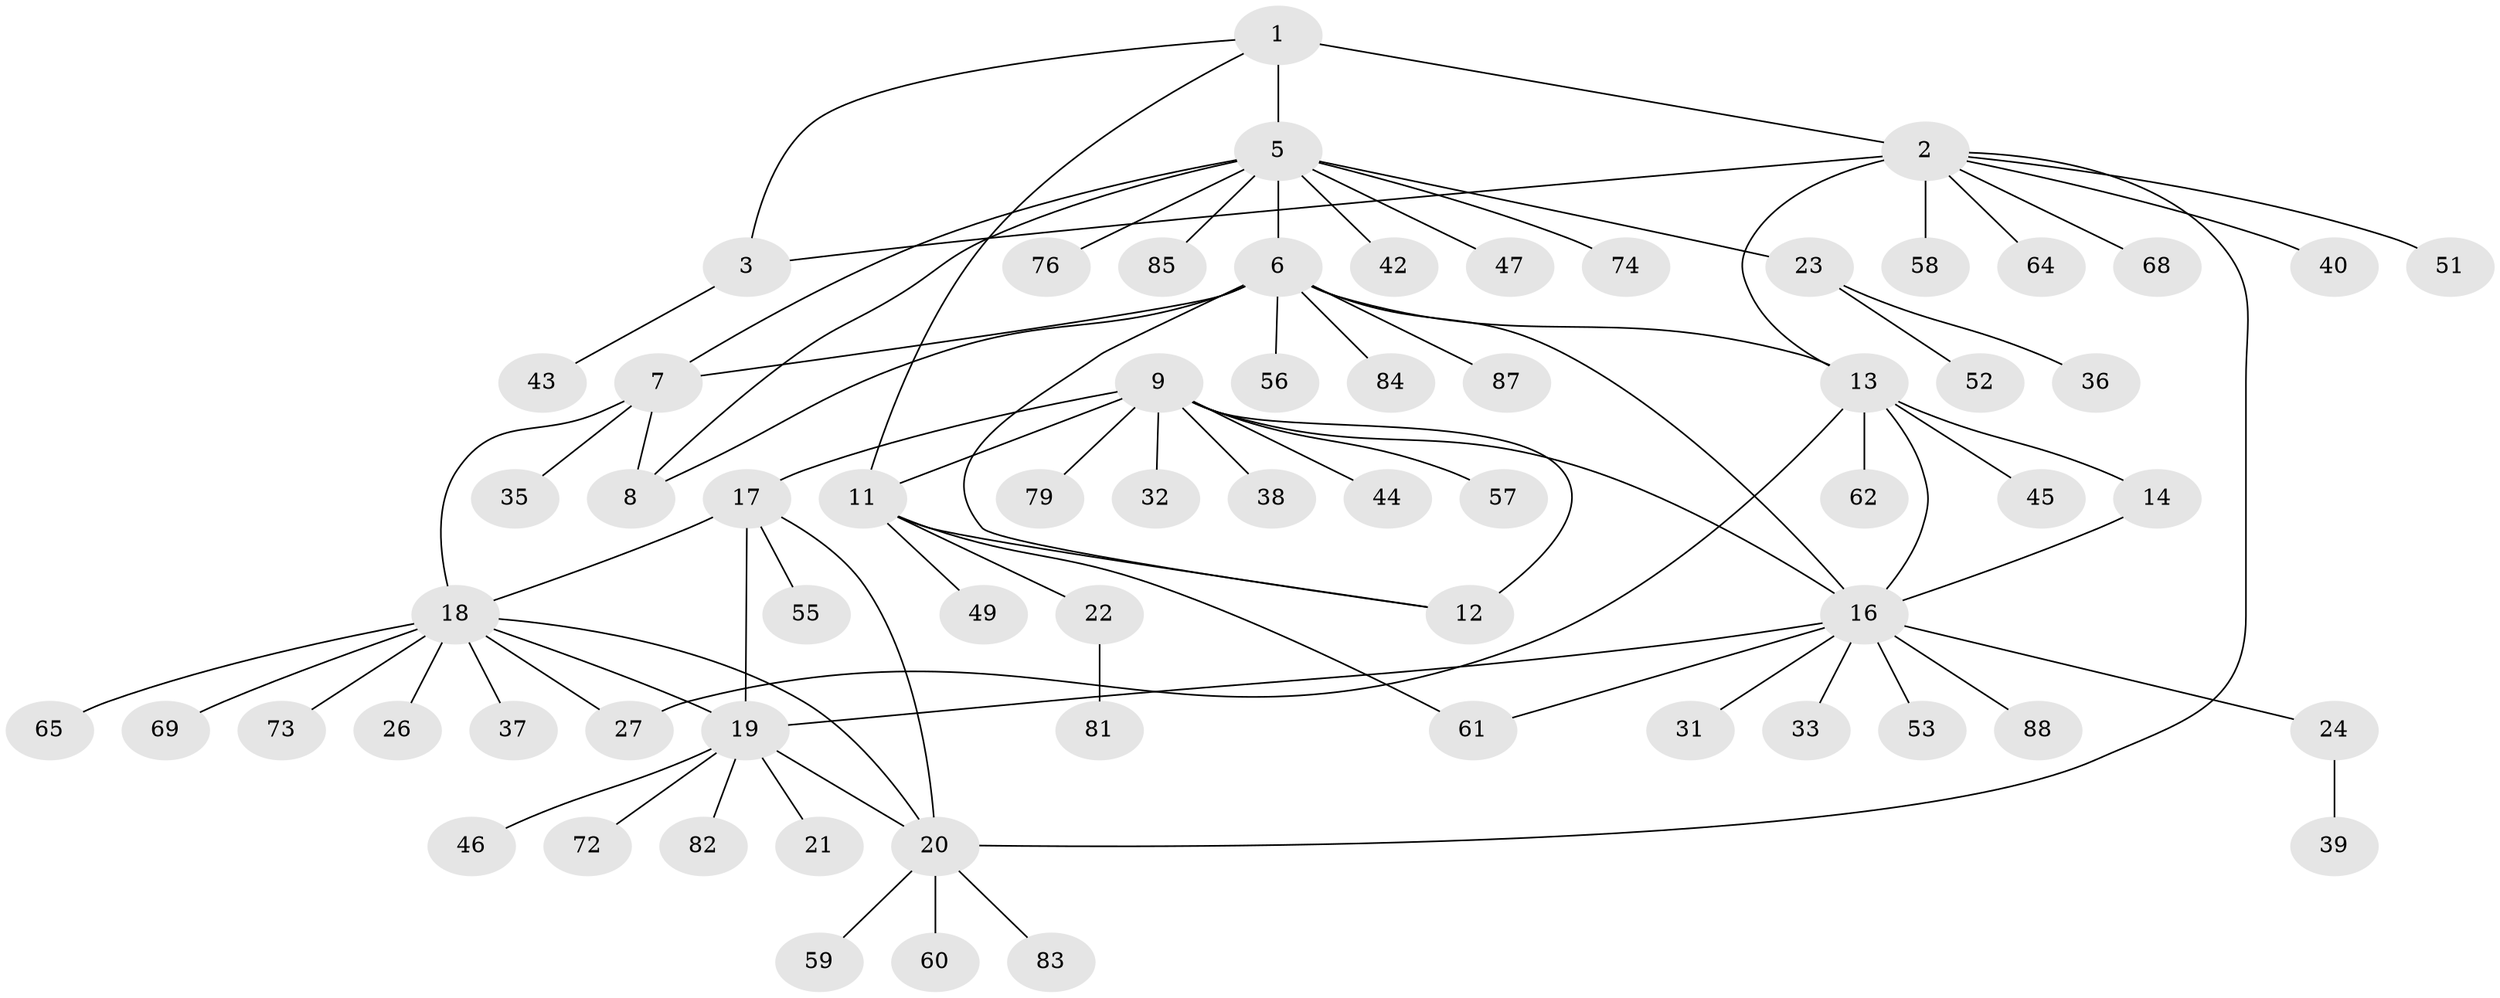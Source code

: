 // Generated by graph-tools (version 1.1) at 2025/24/03/03/25 07:24:13]
// undirected, 66 vertices, 83 edges
graph export_dot {
graph [start="1"]
  node [color=gray90,style=filled];
  1 [super="+28"];
  2 [super="+4"];
  3 [super="+70"];
  5 [super="+34"];
  6 [super="+75"];
  7 [super="+80"];
  8;
  9 [super="+10"];
  11;
  12 [super="+78"];
  13 [super="+15"];
  14;
  16 [super="+48"];
  17 [super="+71"];
  18 [super="+30"];
  19 [super="+29"];
  20 [super="+50"];
  21 [super="+25"];
  22 [super="+41"];
  23 [super="+86"];
  24;
  26;
  27;
  31;
  32;
  33;
  35;
  36;
  37;
  38;
  39;
  40;
  42 [super="+63"];
  43;
  44;
  45 [super="+54"];
  46;
  47;
  49;
  51 [super="+66"];
  52 [super="+77"];
  53;
  55;
  56;
  57;
  58;
  59;
  60;
  61 [super="+67"];
  62;
  64;
  65;
  68;
  69;
  72;
  73;
  74;
  76;
  79;
  81;
  82;
  83;
  84;
  85 [super="+89"];
  87;
  88;
  1 -- 2 [weight=2];
  1 -- 3;
  1 -- 5;
  1 -- 11;
  2 -- 3 [weight=2];
  2 -- 40;
  2 -- 58;
  2 -- 64;
  2 -- 13;
  2 -- 51;
  2 -- 20;
  2 -- 68;
  3 -- 43;
  5 -- 6;
  5 -- 7;
  5 -- 8;
  5 -- 23;
  5 -- 42;
  5 -- 85;
  5 -- 74;
  5 -- 76;
  5 -- 47;
  6 -- 7;
  6 -- 8;
  6 -- 12;
  6 -- 16;
  6 -- 56;
  6 -- 87;
  6 -- 84;
  6 -- 13;
  7 -- 8;
  7 -- 18;
  7 -- 35;
  9 -- 11 [weight=2];
  9 -- 12 [weight=2];
  9 -- 16;
  9 -- 17;
  9 -- 32;
  9 -- 38;
  9 -- 44;
  9 -- 79;
  9 -- 57;
  11 -- 12;
  11 -- 22;
  11 -- 49;
  11 -- 61;
  13 -- 14 [weight=2];
  13 -- 16 [weight=2];
  13 -- 45;
  13 -- 27;
  13 -- 62;
  14 -- 16;
  16 -- 19;
  16 -- 24;
  16 -- 31;
  16 -- 33;
  16 -- 53;
  16 -- 61;
  16 -- 88;
  17 -- 18;
  17 -- 19;
  17 -- 20;
  17 -- 55;
  18 -- 19;
  18 -- 20;
  18 -- 26;
  18 -- 27;
  18 -- 37;
  18 -- 65;
  18 -- 69;
  18 -- 73;
  19 -- 20;
  19 -- 21;
  19 -- 46;
  19 -- 72;
  19 -- 82;
  20 -- 59;
  20 -- 60;
  20 -- 83;
  22 -- 81;
  23 -- 36;
  23 -- 52;
  24 -- 39;
}
